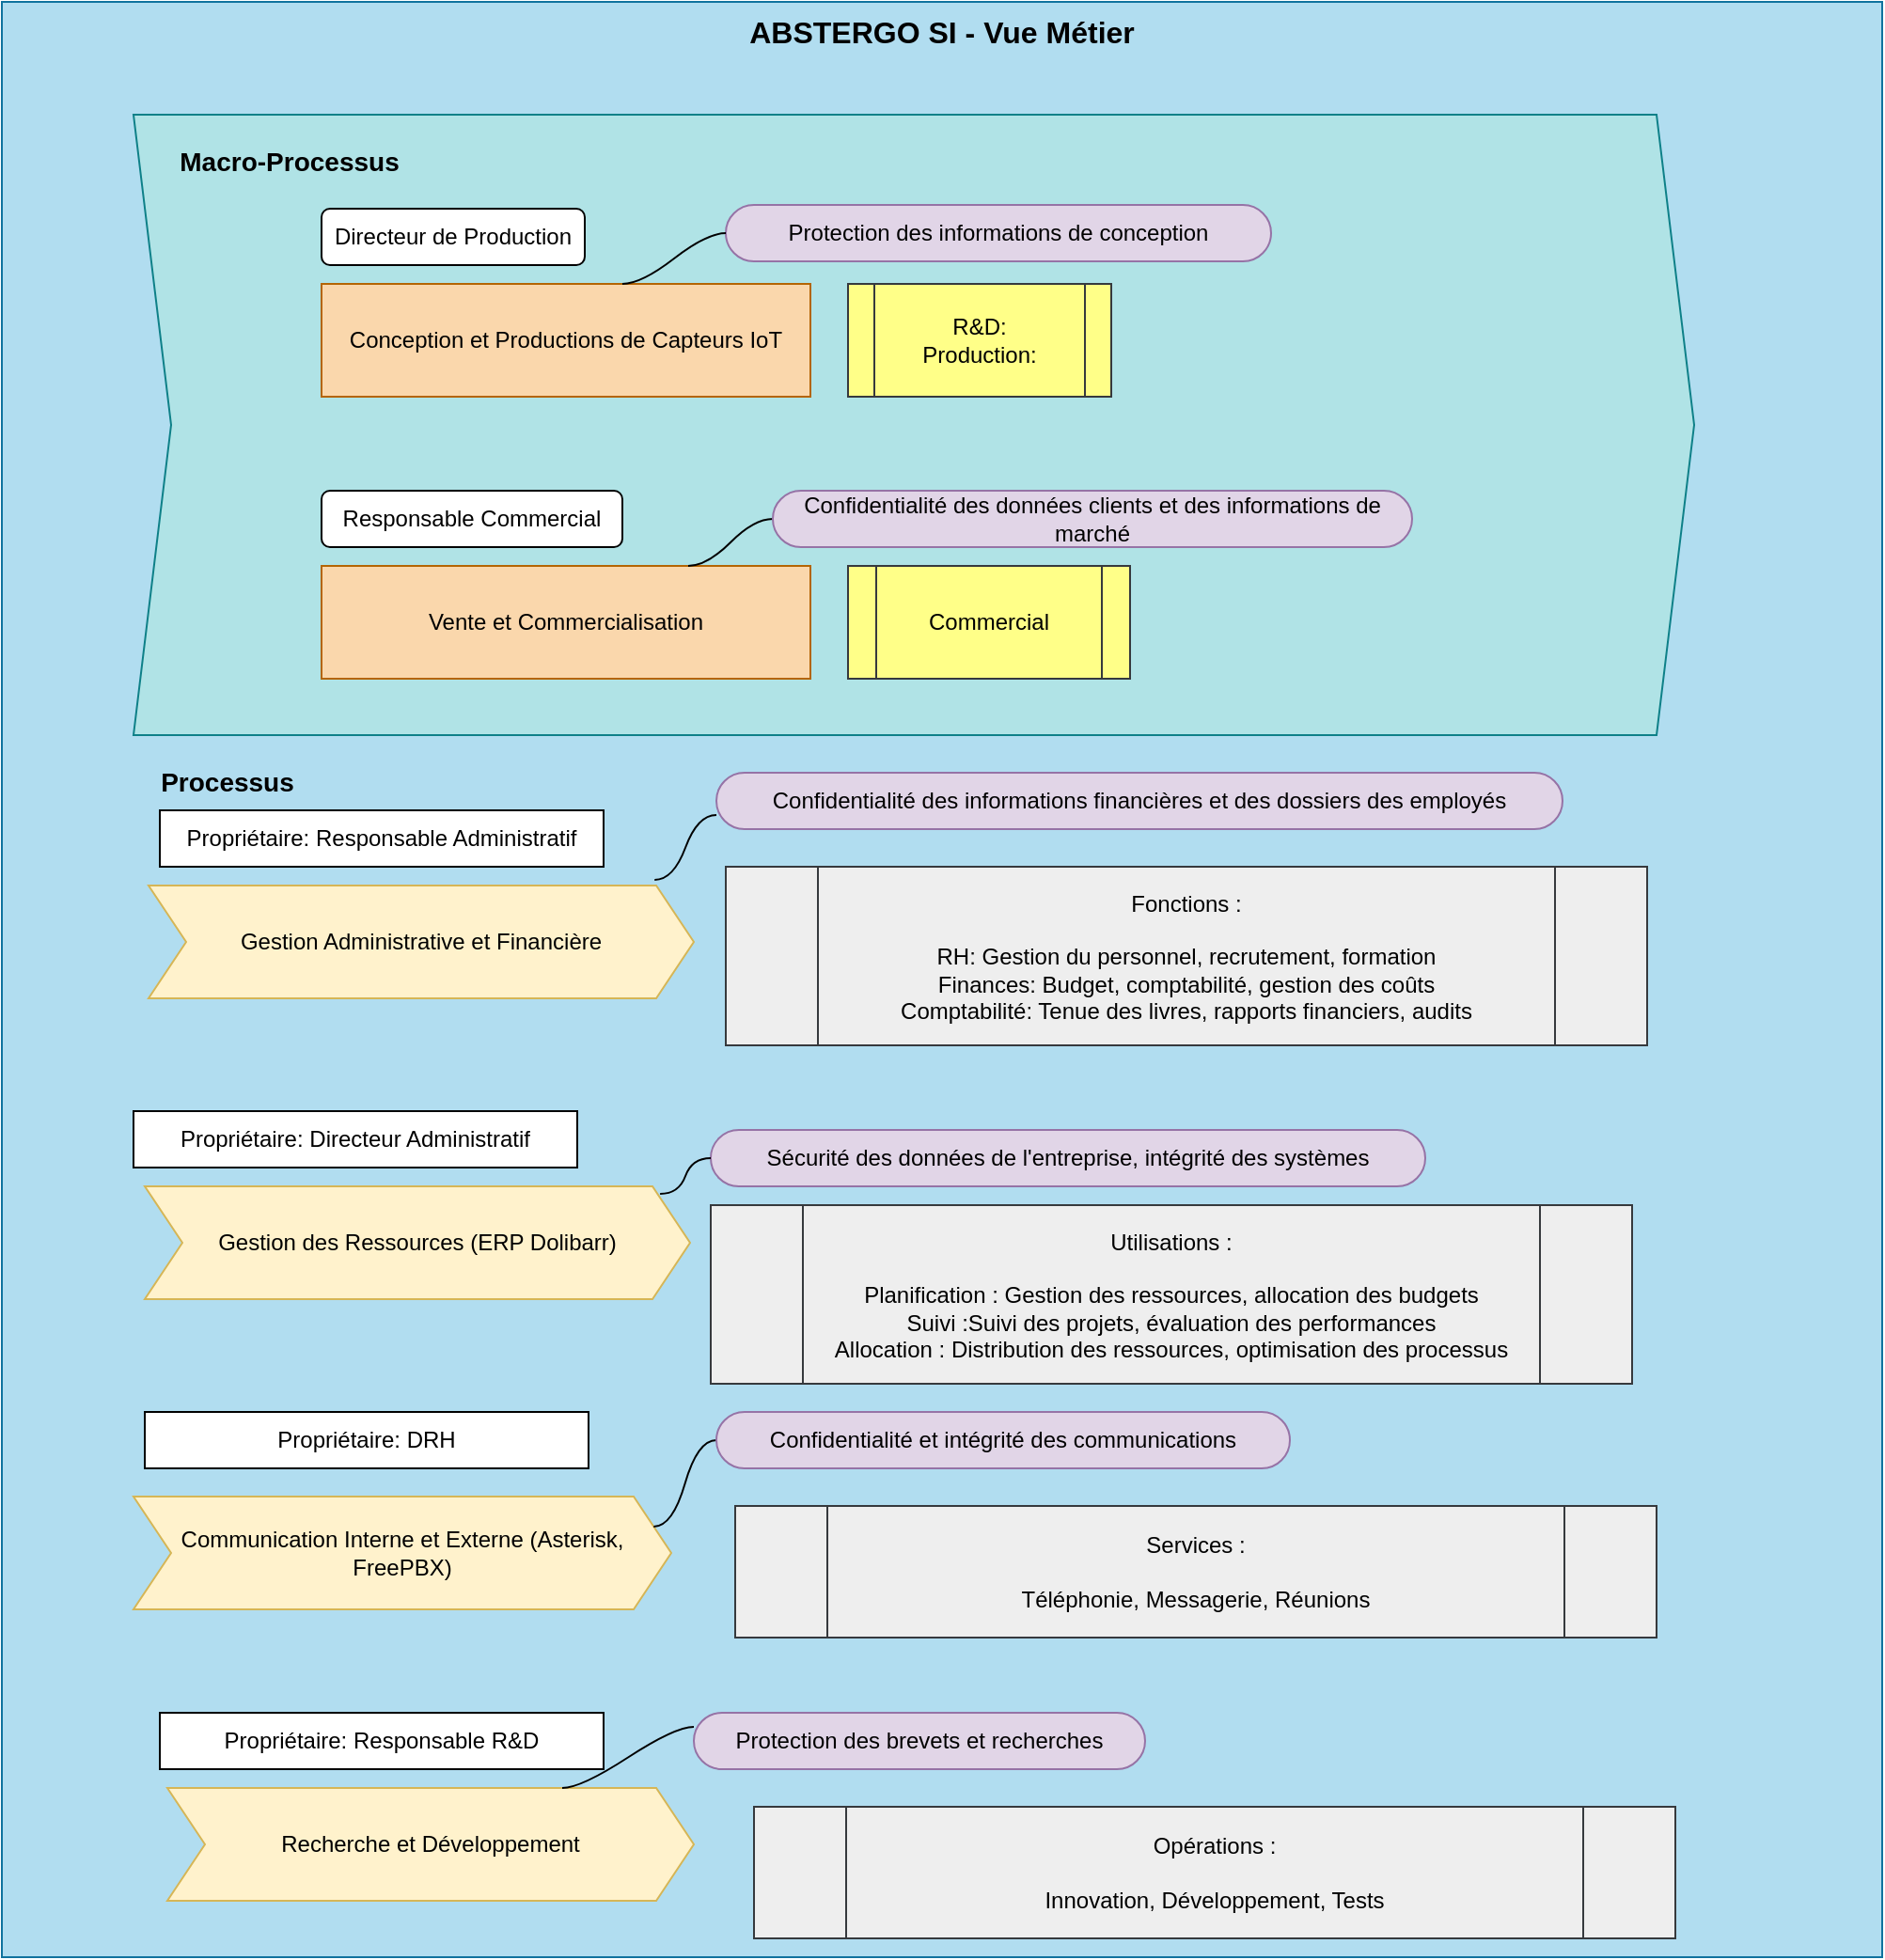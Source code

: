 <mxfile version="22.1.5" type="github">
  <diagram name="Page-1" id="KYuWMJmiR7H3UaC-g5s9">
    <mxGraphModel dx="1431" dy="764" grid="1" gridSize="10" guides="1" tooltips="1" connect="1" arrows="1" fold="1" page="1" pageScale="1" pageWidth="827" pageHeight="1169" math="0" shadow="0">
      <root>
        <mxCell id="0" />
        <mxCell id="1" parent="0" />
        <mxCell id="J_kNGodoUKY9twf9flr4-1" value="&lt;font size=&quot;1&quot;&gt;&lt;b&gt;&lt;font style=&quot;font-size: 16px;&quot;&gt;ABSTERGO SI - Vue Métier &lt;/font&gt;&lt;/b&gt;&lt;/font&gt;" style="rounded=0;whiteSpace=wrap;html=1;verticalAlign=top;align=center;movable=1;resizable=1;rotatable=1;deletable=1;editable=1;locked=0;connectable=1;fillColor=#b1ddf0;strokeColor=#10739e;" parent="1" vertex="1">
          <mxGeometry x="40" y="40" width="1000" height="1040" as="geometry" />
        </mxCell>
        <mxCell id="J_kNGodoUKY9twf9flr4-2" value="" style="shape=step;perimeter=stepPerimeter;whiteSpace=wrap;html=1;fixedSize=1;fillColor=#b0e3e6;strokeColor=#0e8088;" parent="1" vertex="1">
          <mxGeometry x="110" y="100" width="830" height="330" as="geometry" />
        </mxCell>
        <mxCell id="J_kNGodoUKY9twf9flr4-3" value="Conception et Productions de Capteurs IoT" style="rounded=0;whiteSpace=wrap;html=1;fillColor=#fad7ac;strokeColor=#b46504;" parent="1" vertex="1">
          <mxGeometry x="210" y="190" width="260" height="60" as="geometry" />
        </mxCell>
        <mxCell id="J_kNGodoUKY9twf9flr4-4" value="Vente et Commercialisation" style="rounded=0;whiteSpace=wrap;html=1;fillColor=#fad7ac;strokeColor=#b46504;" parent="1" vertex="1">
          <mxGeometry x="210" y="340" width="260" height="60" as="geometry" />
        </mxCell>
        <mxCell id="J_kNGodoUKY9twf9flr4-5" value="Directeur de Production" style="rounded=1;whiteSpace=wrap;html=1;" parent="1" vertex="1">
          <mxGeometry x="210" y="150" width="140" height="30" as="geometry" />
        </mxCell>
        <mxCell id="J_kNGodoUKY9twf9flr4-7" value="Responsable Commercial" style="rounded=1;whiteSpace=wrap;html=1;" parent="1" vertex="1">
          <mxGeometry x="210" y="300" width="160" height="30" as="geometry" />
        </mxCell>
        <mxCell id="J_kNGodoUKY9twf9flr4-8" value="R&amp;amp;D:&lt;br&gt;Production:" style="shape=process;whiteSpace=wrap;html=1;backgroundOutline=1;fillColor=#ffff88;strokeColor=#36393d;" parent="1" vertex="1">
          <mxGeometry x="490" y="190" width="140" height="60" as="geometry" />
        </mxCell>
        <mxCell id="J_kNGodoUKY9twf9flr4-9" value="Commercial" style="shape=process;whiteSpace=wrap;html=1;backgroundOutline=1;fillColor=#ffff88;strokeColor=#36393d;" parent="1" vertex="1">
          <mxGeometry x="490" y="340" width="150" height="60" as="geometry" />
        </mxCell>
        <mxCell id="J_kNGodoUKY9twf9flr4-11" value="Protection des informations de conception" style="whiteSpace=wrap;html=1;rounded=1;arcSize=50;align=center;verticalAlign=middle;strokeWidth=1;autosize=1;spacing=4;treeFolding=1;treeMoving=1;newEdgeStyle={&quot;edgeStyle&quot;:&quot;entityRelationEdgeStyle&quot;,&quot;startArrow&quot;:&quot;none&quot;,&quot;endArrow&quot;:&quot;none&quot;,&quot;segment&quot;:10,&quot;curved&quot;:1,&quot;sourcePerimeterSpacing&quot;:0,&quot;targetPerimeterSpacing&quot;:0};fillColor=#e1d5e7;strokeColor=#9673a6;" parent="1" vertex="1">
          <mxGeometry x="425" y="148" width="290" height="30" as="geometry" />
        </mxCell>
        <mxCell id="J_kNGodoUKY9twf9flr4-12" value="" style="edgeStyle=entityRelationEdgeStyle;startArrow=none;endArrow=none;segment=10;curved=1;sourcePerimeterSpacing=0;targetPerimeterSpacing=0;rounded=0;" parent="1" target="J_kNGodoUKY9twf9flr4-11" edge="1">
          <mxGeometry relative="1" as="geometry">
            <mxPoint x="370" y="190" as="sourcePoint" />
          </mxGeometry>
        </mxCell>
        <mxCell id="J_kNGodoUKY9twf9flr4-14" style="edgeStyle=entityRelationEdgeStyle;rounded=0;orthogonalLoop=1;jettySize=auto;html=1;startArrow=none;endArrow=none;segment=10;curved=1;sourcePerimeterSpacing=0;targetPerimeterSpacing=0;entryX=0.75;entryY=0;entryDx=0;entryDy=0;" parent="1" source="J_kNGodoUKY9twf9flr4-13" target="J_kNGodoUKY9twf9flr4-4" edge="1">
          <mxGeometry relative="1" as="geometry" />
        </mxCell>
        <mxCell id="J_kNGodoUKY9twf9flr4-13" value="Confidentialité des données clients et des informations de marché" style="whiteSpace=wrap;html=1;rounded=1;arcSize=50;align=center;verticalAlign=middle;strokeWidth=1;autosize=1;spacing=4;treeFolding=1;treeMoving=1;newEdgeStyle={&quot;edgeStyle&quot;:&quot;entityRelationEdgeStyle&quot;,&quot;startArrow&quot;:&quot;none&quot;,&quot;endArrow&quot;:&quot;none&quot;,&quot;segment&quot;:10,&quot;curved&quot;:1,&quot;sourcePerimeterSpacing&quot;:0,&quot;targetPerimeterSpacing&quot;:0};fillColor=#e1d5e7;strokeColor=#9673a6;" parent="1" vertex="1">
          <mxGeometry x="450" y="300" width="340" height="30" as="geometry" />
        </mxCell>
        <mxCell id="J_kNGodoUKY9twf9flr4-15" value="Gestion Administrative et Financière" style="shape=step;perimeter=stepPerimeter;whiteSpace=wrap;html=1;fixedSize=1;fillColor=#fff2cc;strokeColor=#d6b656;" parent="1" vertex="1">
          <mxGeometry x="118" y="510" width="290" height="60" as="geometry" />
        </mxCell>
        <mxCell id="J_kNGodoUKY9twf9flr4-16" value="Gestion des Ressources (ERP Dolibarr)" style="shape=step;perimeter=stepPerimeter;whiteSpace=wrap;html=1;fixedSize=1;fillColor=#fff2cc;strokeColor=#d6b656;" parent="1" vertex="1">
          <mxGeometry x="116" y="670" width="290" height="60" as="geometry" />
        </mxCell>
        <mxCell id="J_kNGodoUKY9twf9flr4-17" value="Communication Interne et Externe (Asterisk, FreePBX)" style="shape=step;perimeter=stepPerimeter;whiteSpace=wrap;html=1;fixedSize=1;fillColor=#fff2cc;strokeColor=#d6b656;" parent="1" vertex="1">
          <mxGeometry x="110" y="835" width="286" height="60" as="geometry" />
        </mxCell>
        <mxCell id="J_kNGodoUKY9twf9flr4-18" value="Recherche et Développement" style="shape=step;perimeter=stepPerimeter;whiteSpace=wrap;html=1;fixedSize=1;fillColor=#fff2cc;strokeColor=#d6b656;" parent="1" vertex="1">
          <mxGeometry x="128" y="990" width="280" height="60" as="geometry" />
        </mxCell>
        <mxCell id="J_kNGodoUKY9twf9flr4-31" style="edgeStyle=entityRelationEdgeStyle;rounded=0;orthogonalLoop=1;jettySize=auto;html=1;startArrow=none;endArrow=none;segment=10;curved=1;sourcePerimeterSpacing=0;targetPerimeterSpacing=0;exitX=0;exitY=0.25;exitDx=0;exitDy=0;entryX=0.75;entryY=0;entryDx=0;entryDy=0;" parent="1" source="J_kNGodoUKY9twf9flr4-20" target="J_kNGodoUKY9twf9flr4-18" edge="1">
          <mxGeometry relative="1" as="geometry" />
        </mxCell>
        <mxCell id="J_kNGodoUKY9twf9flr4-20" value="Protection des brevets et recherches" style="whiteSpace=wrap;html=1;rounded=1;arcSize=50;align=center;verticalAlign=middle;strokeWidth=1;autosize=1;spacing=4;treeFolding=1;treeMoving=1;newEdgeStyle={&quot;edgeStyle&quot;:&quot;entityRelationEdgeStyle&quot;,&quot;startArrow&quot;:&quot;none&quot;,&quot;endArrow&quot;:&quot;none&quot;,&quot;segment&quot;:10,&quot;curved&quot;:1,&quot;sourcePerimeterSpacing&quot;:0,&quot;targetPerimeterSpacing&quot;:0};fillColor=#e1d5e7;strokeColor=#9673a6;" parent="1" vertex="1">
          <mxGeometry x="408" y="950" width="240" height="30" as="geometry" />
        </mxCell>
        <mxCell id="J_kNGodoUKY9twf9flr4-30" style="edgeStyle=entityRelationEdgeStyle;rounded=0;orthogonalLoop=1;jettySize=auto;html=1;startArrow=none;endArrow=none;segment=10;curved=1;sourcePerimeterSpacing=0;targetPerimeterSpacing=0;exitX=0;exitY=0.5;exitDx=0;exitDy=0;entryX=1;entryY=0.25;entryDx=0;entryDy=0;" parent="1" source="J_kNGodoUKY9twf9flr4-21" target="J_kNGodoUKY9twf9flr4-17" edge="1">
          <mxGeometry relative="1" as="geometry" />
        </mxCell>
        <mxCell id="J_kNGodoUKY9twf9flr4-21" value="Confidentialité et intégrité des communications" style="whiteSpace=wrap;html=1;rounded=1;arcSize=50;align=center;verticalAlign=middle;strokeWidth=1;autosize=1;spacing=4;treeFolding=1;treeMoving=1;newEdgeStyle={&quot;edgeStyle&quot;:&quot;entityRelationEdgeStyle&quot;,&quot;startArrow&quot;:&quot;none&quot;,&quot;endArrow&quot;:&quot;none&quot;,&quot;segment&quot;:10,&quot;curved&quot;:1,&quot;sourcePerimeterSpacing&quot;:0,&quot;targetPerimeterSpacing&quot;:0};fillColor=#e1d5e7;strokeColor=#9673a6;" parent="1" vertex="1">
          <mxGeometry x="420" y="790" width="305" height="30" as="geometry" />
        </mxCell>
        <mxCell id="J_kNGodoUKY9twf9flr4-22" value="Sécurité des données de l&#39;entreprise, intégrité des systèmes" style="whiteSpace=wrap;html=1;rounded=1;arcSize=50;align=center;verticalAlign=middle;strokeWidth=1;autosize=1;spacing=4;treeFolding=1;treeMoving=1;newEdgeStyle={&quot;edgeStyle&quot;:&quot;entityRelationEdgeStyle&quot;,&quot;startArrow&quot;:&quot;none&quot;,&quot;endArrow&quot;:&quot;none&quot;,&quot;segment&quot;:10,&quot;curved&quot;:1,&quot;sourcePerimeterSpacing&quot;:0,&quot;targetPerimeterSpacing&quot;:0};fillColor=#e1d5e7;strokeColor=#9673a6;" parent="1" vertex="1">
          <mxGeometry x="417" y="640" width="380" height="30" as="geometry" />
        </mxCell>
        <mxCell id="J_kNGodoUKY9twf9flr4-23" value="Confidentialité des informations financières et des dossiers des employés" style="whiteSpace=wrap;html=1;rounded=1;arcSize=50;align=center;verticalAlign=middle;strokeWidth=1;autosize=1;spacing=4;treeFolding=1;treeMoving=1;newEdgeStyle={&quot;edgeStyle&quot;:&quot;entityRelationEdgeStyle&quot;,&quot;startArrow&quot;:&quot;none&quot;,&quot;endArrow&quot;:&quot;none&quot;,&quot;segment&quot;:10,&quot;curved&quot;:1,&quot;sourcePerimeterSpacing&quot;:0,&quot;targetPerimeterSpacing&quot;:0};fillColor=#e1d5e7;strokeColor=#9673a6;" parent="1" vertex="1">
          <mxGeometry x="420" y="450" width="450" height="30" as="geometry" />
        </mxCell>
        <mxCell id="J_kNGodoUKY9twf9flr4-24" value="Fonctions :&lt;br&gt;&lt;br&gt;RH: Gestion du personnel, recrutement, formation&lt;br&gt;Finances: Budget, comptabilité, gestion des coûts&lt;br&gt;Comptabilité: Tenue des livres, rapports financiers, audits" style="shape=process;whiteSpace=wrap;html=1;backgroundOutline=1;fillColor=#eeeeee;strokeColor=#36393d;" parent="1" vertex="1">
          <mxGeometry x="425" y="500" width="490" height="95" as="geometry" />
        </mxCell>
        <mxCell id="J_kNGodoUKY9twf9flr4-25" value="Propriétaire: Responsable Administratif" style="rounded=0;whiteSpace=wrap;html=1;" parent="1" vertex="1">
          <mxGeometry x="124" y="470" width="236" height="30" as="geometry" />
        </mxCell>
        <mxCell id="J_kNGodoUKY9twf9flr4-26" value="Propriétaire: Directeur Administratif" style="rounded=0;whiteSpace=wrap;html=1;" parent="1" vertex="1">
          <mxGeometry x="110" y="630" width="236" height="30" as="geometry" />
        </mxCell>
        <mxCell id="J_kNGodoUKY9twf9flr4-27" value="Utilisations :&lt;br&gt;&lt;br&gt;Planification : Gestion des ressources, allocation des budgets&lt;br&gt;Suivi :Suivi des projets, évaluation des performances&lt;br&gt;Allocation : Distribution des ressources, optimisation des processus" style="shape=process;whiteSpace=wrap;html=1;backgroundOutline=1;fillColor=#eeeeee;strokeColor=#36393d;" parent="1" vertex="1">
          <mxGeometry x="417" y="680" width="490" height="95" as="geometry" />
        </mxCell>
        <mxCell id="J_kNGodoUKY9twf9flr4-28" style="edgeStyle=entityRelationEdgeStyle;rounded=0;orthogonalLoop=1;jettySize=auto;html=1;startArrow=none;endArrow=none;segment=10;curved=1;sourcePerimeterSpacing=0;targetPerimeterSpacing=0;exitX=0;exitY=0.75;exitDx=0;exitDy=0;entryX=0.928;entryY=-0.05;entryDx=0;entryDy=0;entryPerimeter=0;" parent="1" source="J_kNGodoUKY9twf9flr4-23" target="J_kNGodoUKY9twf9flr4-15" edge="1">
          <mxGeometry relative="1" as="geometry" />
        </mxCell>
        <mxCell id="J_kNGodoUKY9twf9flr4-29" style="edgeStyle=entityRelationEdgeStyle;rounded=0;orthogonalLoop=1;jettySize=auto;html=1;startArrow=none;endArrow=none;segment=10;curved=1;sourcePerimeterSpacing=0;targetPerimeterSpacing=0;exitX=0;exitY=0.5;exitDx=0;exitDy=0;entryX=0.945;entryY=0.067;entryDx=0;entryDy=0;entryPerimeter=0;" parent="1" source="J_kNGodoUKY9twf9flr4-22" target="J_kNGodoUKY9twf9flr4-16" edge="1">
          <mxGeometry relative="1" as="geometry" />
        </mxCell>
        <mxCell id="J_kNGodoUKY9twf9flr4-32" value="Services :&lt;br&gt;&lt;br&gt;Téléphonie, Messagerie, Réunions" style="shape=process;whiteSpace=wrap;html=1;backgroundOutline=1;fillColor=#eeeeee;strokeColor=#36393d;" parent="1" vertex="1">
          <mxGeometry x="430" y="840" width="490" height="70" as="geometry" />
        </mxCell>
        <mxCell id="J_kNGodoUKY9twf9flr4-33" value="Opérations :&lt;br&gt;&lt;br&gt;Innovation, Développement, Tests" style="shape=process;whiteSpace=wrap;html=1;backgroundOutline=1;fillColor=#eeeeee;strokeColor=#36393d;" parent="1" vertex="1">
          <mxGeometry x="440" y="1000" width="490" height="70" as="geometry" />
        </mxCell>
        <mxCell id="J_kNGodoUKY9twf9flr4-36" value="Propriétaire: DRH" style="rounded=0;whiteSpace=wrap;html=1;" parent="1" vertex="1">
          <mxGeometry x="116" y="790" width="236" height="30" as="geometry" />
        </mxCell>
        <mxCell id="J_kNGodoUKY9twf9flr4-37" value="Propriétaire: Responsable R&amp;amp;D" style="rounded=0;whiteSpace=wrap;html=1;" parent="1" vertex="1">
          <mxGeometry x="124" y="950" width="236" height="30" as="geometry" />
        </mxCell>
        <mxCell id="J_kNGodoUKY9twf9flr4-39" value="&lt;font style=&quot;font-size: 14px;&quot;&gt;&lt;b&gt;Macro-Processus&lt;/b&gt;&lt;/font&gt;" style="text;html=1;strokeColor=none;fillColor=none;align=center;verticalAlign=middle;whiteSpace=wrap;rounded=0;" parent="1" vertex="1">
          <mxGeometry x="118" y="110" width="150" height="30" as="geometry" />
        </mxCell>
        <mxCell id="J_kNGodoUKY9twf9flr4-40" value="&lt;font style=&quot;font-size: 14px;&quot;&gt;&lt;b&gt;Processus&lt;/b&gt;&lt;/font&gt;" style="text;html=1;strokeColor=none;fillColor=none;align=center;verticalAlign=middle;whiteSpace=wrap;rounded=0;" parent="1" vertex="1">
          <mxGeometry x="100" y="440" width="120" height="30" as="geometry" />
        </mxCell>
      </root>
    </mxGraphModel>
  </diagram>
</mxfile>
